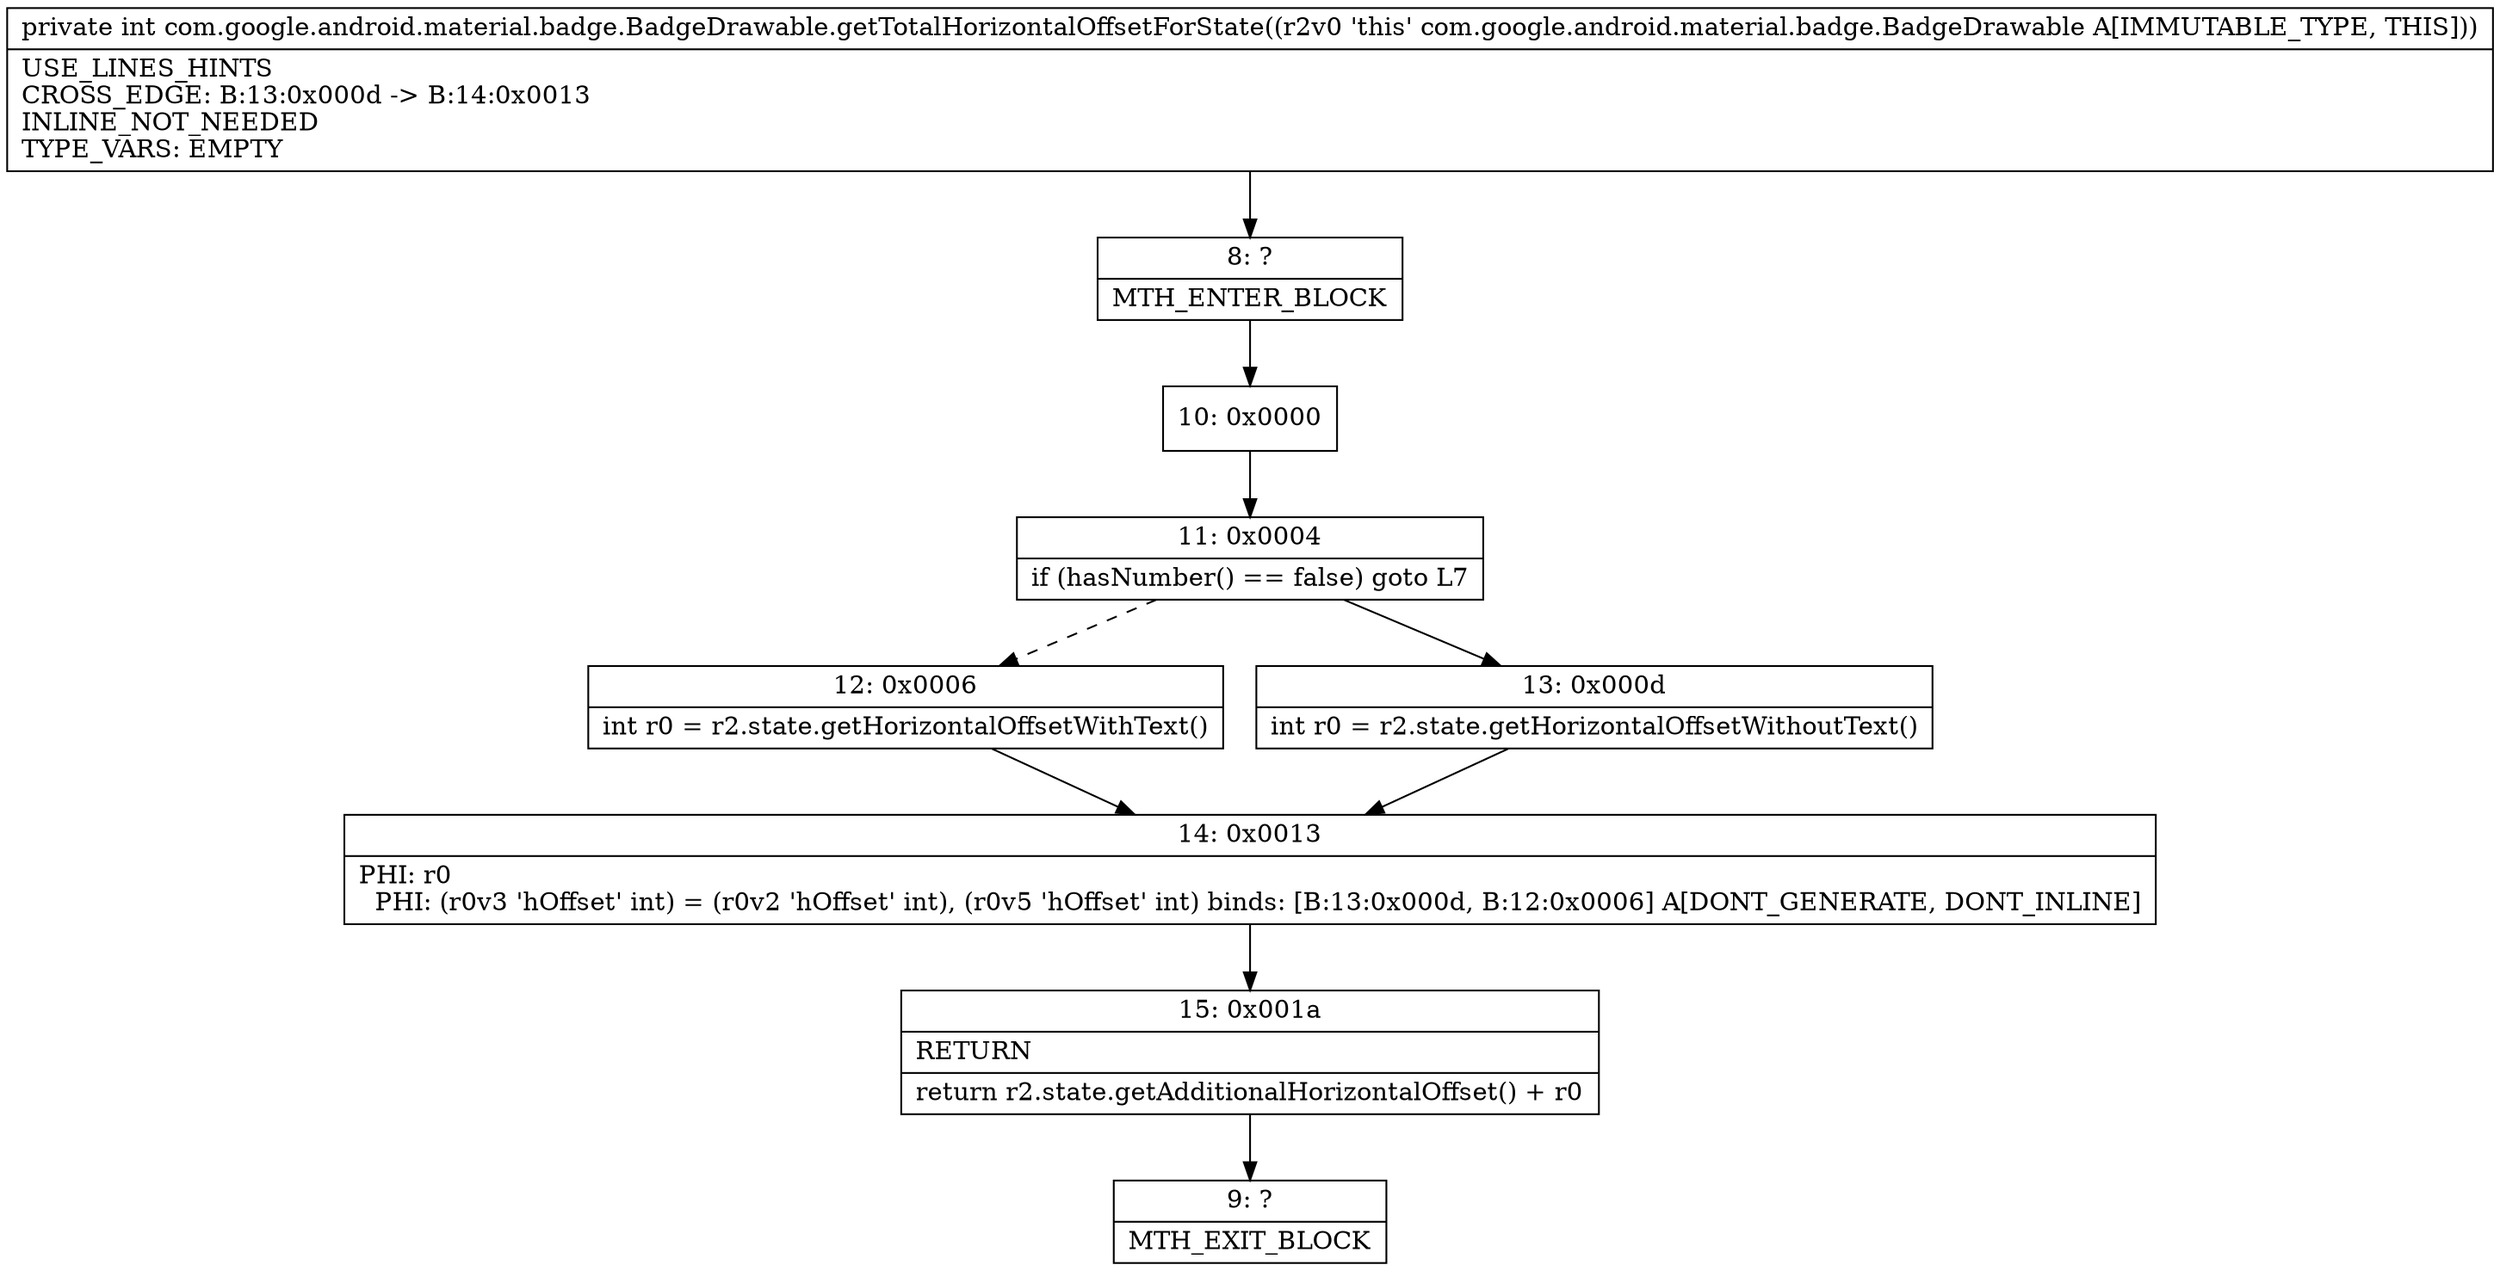 digraph "CFG forcom.google.android.material.badge.BadgeDrawable.getTotalHorizontalOffsetForState()I" {
Node_8 [shape=record,label="{8\:\ ?|MTH_ENTER_BLOCK\l}"];
Node_10 [shape=record,label="{10\:\ 0x0000}"];
Node_11 [shape=record,label="{11\:\ 0x0004|if (hasNumber() == false) goto L7\l}"];
Node_12 [shape=record,label="{12\:\ 0x0006|int r0 = r2.state.getHorizontalOffsetWithText()\l}"];
Node_14 [shape=record,label="{14\:\ 0x0013|PHI: r0 \l  PHI: (r0v3 'hOffset' int) = (r0v2 'hOffset' int), (r0v5 'hOffset' int) binds: [B:13:0x000d, B:12:0x0006] A[DONT_GENERATE, DONT_INLINE]\l}"];
Node_15 [shape=record,label="{15\:\ 0x001a|RETURN\l|return r2.state.getAdditionalHorizontalOffset() + r0\l}"];
Node_9 [shape=record,label="{9\:\ ?|MTH_EXIT_BLOCK\l}"];
Node_13 [shape=record,label="{13\:\ 0x000d|int r0 = r2.state.getHorizontalOffsetWithoutText()\l}"];
MethodNode[shape=record,label="{private int com.google.android.material.badge.BadgeDrawable.getTotalHorizontalOffsetForState((r2v0 'this' com.google.android.material.badge.BadgeDrawable A[IMMUTABLE_TYPE, THIS]))  | USE_LINES_HINTS\lCROSS_EDGE: B:13:0x000d \-\> B:14:0x0013\lINLINE_NOT_NEEDED\lTYPE_VARS: EMPTY\l}"];
MethodNode -> Node_8;Node_8 -> Node_10;
Node_10 -> Node_11;
Node_11 -> Node_12[style=dashed];
Node_11 -> Node_13;
Node_12 -> Node_14;
Node_14 -> Node_15;
Node_15 -> Node_9;
Node_13 -> Node_14;
}

